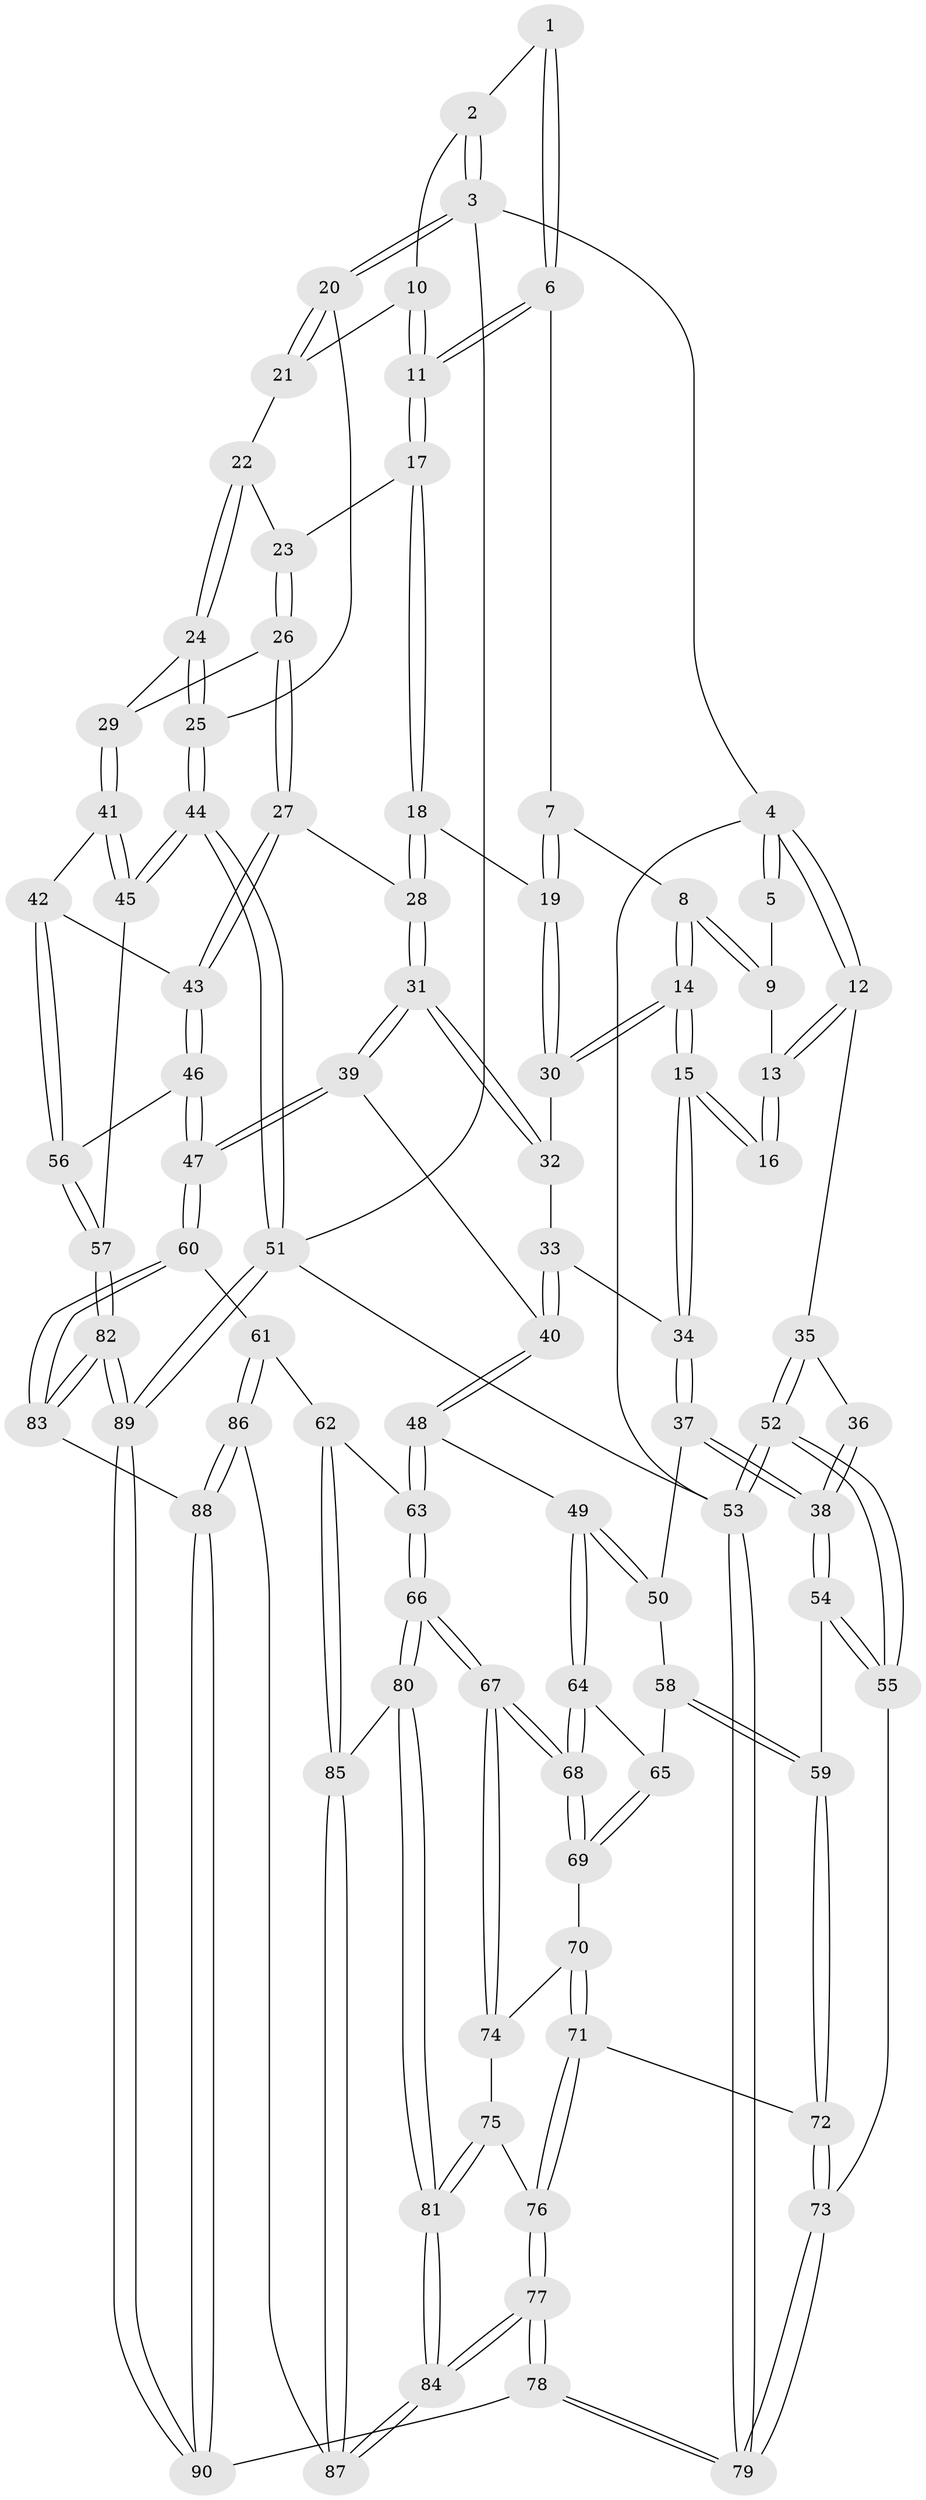 // Generated by graph-tools (version 1.1) at 2025/38/03/09/25 02:38:50]
// undirected, 90 vertices, 222 edges
graph export_dot {
graph [start="1"]
  node [color=gray90,style=filled];
  1 [pos="+0.36375783114106147+0"];
  2 [pos="+1+0"];
  3 [pos="+1+0"];
  4 [pos="+0+0"];
  5 [pos="+0.2940150842316613+0"];
  6 [pos="+0.3910800744845816+0.031124288058726548"];
  7 [pos="+0.3490546487292579+0.15264422436499314"];
  8 [pos="+0.27664475392766685+0.318449904456657"];
  9 [pos="+0.10281728143098734+0.20264259194817105"];
  10 [pos="+0.6445037183471128+0.19139751424610088"];
  11 [pos="+0.610036550441358+0.19915728535240462"];
  12 [pos="+0+0.18056519968279983"];
  13 [pos="+0.03458538902300257+0.22709089169653707"];
  14 [pos="+0.26586635714926654+0.39678815280563295"];
  15 [pos="+0.2338173467056083+0.4284581808119916"];
  16 [pos="+0.19134681777821982+0.42122863497109386"];
  17 [pos="+0.6005621794439276+0.275038708069412"];
  18 [pos="+0.5425379182236688+0.41308545839554406"];
  19 [pos="+0.5111941028798707+0.40834675561728556"];
  20 [pos="+1+0.009542993528112288"];
  21 [pos="+0.7394020120850913+0.216508408073633"];
  22 [pos="+0.8018580325052332+0.32623111479273076"];
  23 [pos="+0.732134910365266+0.3803319699975768"];
  24 [pos="+1+0.4289339249769428"];
  25 [pos="+1+0.3570315505517272"];
  26 [pos="+0.7338794022517704+0.46726816493198986"];
  27 [pos="+0.6532957037345088+0.5282399197051286"];
  28 [pos="+0.5845372366252667+0.5152224135979058"];
  29 [pos="+0.9829138401582078+0.4455170585187639"];
  30 [pos="+0.2853954888498467+0.40049660649318797"];
  31 [pos="+0.561580703323093+0.5435348613188516"];
  32 [pos="+0.4180544504018634+0.5264948196730029"];
  33 [pos="+0.37935657714039656+0.5873271863236084"];
  34 [pos="+0.23554422436668673+0.5213962862845704"];
  35 [pos="+0+0.38949661061806895"];
  36 [pos="+0.10508134063524509+0.43073496719954624"];
  37 [pos="+0.21574172906917463+0.5827500562906839"];
  38 [pos="+0.008336905483305714+0.6406867210954467"];
  39 [pos="+0.5292494351805501+0.6058823128397292"];
  40 [pos="+0.44517108497342595+0.651553146372752"];
  41 [pos="+0.9279677882644211+0.538787376355129"];
  42 [pos="+0.8674282416130049+0.6203382094853115"];
  43 [pos="+0.6903870833656357+0.5731817453646039"];
  44 [pos="+1+0.8216749577849242"];
  45 [pos="+1+0.81428906654272"];
  46 [pos="+0.7019198179041638+0.7419178674392891"];
  47 [pos="+0.6220011284407029+0.7970078190301558"];
  48 [pos="+0.42792648534655053+0.6810057320363718"];
  49 [pos="+0.3945253210111019+0.6977549882864484"];
  50 [pos="+0.22656732538995691+0.6251880677596084"];
  51 [pos="+1+1"];
  52 [pos="+0+0.6985704619233604"];
  53 [pos="+0+1"];
  54 [pos="+0+0.6553374608826273"];
  55 [pos="+0+0.6986055465506905"];
  56 [pos="+0.8611596485898586+0.7520838584695106"];
  57 [pos="+0.911806699420988+0.8201474606637706"];
  58 [pos="+0.2201700912749634+0.6752555779717954"];
  59 [pos="+0.17618150334410906+0.747241054253043"];
  60 [pos="+0.6175155293037534+0.8067841263023718"];
  61 [pos="+0.5771728127236935+0.8238554996456329"];
  62 [pos="+0.523249527180893+0.8199639598938498"];
  63 [pos="+0.4505166892055419+0.7208689013360984"];
  64 [pos="+0.3670819493359527+0.7443889465602785"];
  65 [pos="+0.2993838571860246+0.7557378966970232"];
  66 [pos="+0.3968506783712649+0.8636899175457059"];
  67 [pos="+0.3934859624926289+0.8591491334399797"];
  68 [pos="+0.377662301893504+0.8022396527125338"];
  69 [pos="+0.28613197498553694+0.7944122908463361"];
  70 [pos="+0.27996644679293453+0.8073195007163717"];
  71 [pos="+0.1874880875435544+0.7979990724093893"];
  72 [pos="+0.17087323780175842+0.7812964629028817"];
  73 [pos="+0.09229361642283944+0.8220143459771557"];
  74 [pos="+0.28740533004810115+0.8227245988017718"];
  75 [pos="+0.27547296729791937+0.8539361575746789"];
  76 [pos="+0.20515772494324352+0.861620327637699"];
  77 [pos="+0.17327664593151776+1"];
  78 [pos="+0.1505281443936643+1"];
  79 [pos="+0.1334840805928338+1"];
  80 [pos="+0.40221346789819007+0.8722722384621255"];
  81 [pos="+0.3031155942997476+0.9898306135077634"];
  82 [pos="+0.8115213475818325+0.9956132718997945"];
  83 [pos="+0.695131787274188+0.9128529259159883"];
  84 [pos="+0.2107894449113641+1"];
  85 [pos="+0.4126907177468414+0.8726849855209522"];
  86 [pos="+0.5327319381584998+0.9961808874381083"];
  87 [pos="+0.46907095358567014+0.9466493397872384"];
  88 [pos="+0.5393461420136607+1"];
  89 [pos="+0.8356439882614684+1"];
  90 [pos="+0.531587424732466+1"];
  1 -- 2;
  1 -- 6;
  1 -- 6;
  2 -- 3;
  2 -- 3;
  2 -- 10;
  3 -- 4;
  3 -- 20;
  3 -- 20;
  3 -- 51;
  4 -- 5;
  4 -- 5;
  4 -- 12;
  4 -- 12;
  4 -- 53;
  5 -- 9;
  6 -- 7;
  6 -- 11;
  6 -- 11;
  7 -- 8;
  7 -- 19;
  7 -- 19;
  8 -- 9;
  8 -- 9;
  8 -- 14;
  8 -- 14;
  9 -- 13;
  10 -- 11;
  10 -- 11;
  10 -- 21;
  11 -- 17;
  11 -- 17;
  12 -- 13;
  12 -- 13;
  12 -- 35;
  13 -- 16;
  13 -- 16;
  14 -- 15;
  14 -- 15;
  14 -- 30;
  14 -- 30;
  15 -- 16;
  15 -- 16;
  15 -- 34;
  15 -- 34;
  17 -- 18;
  17 -- 18;
  17 -- 23;
  18 -- 19;
  18 -- 28;
  18 -- 28;
  19 -- 30;
  19 -- 30;
  20 -- 21;
  20 -- 21;
  20 -- 25;
  21 -- 22;
  22 -- 23;
  22 -- 24;
  22 -- 24;
  23 -- 26;
  23 -- 26;
  24 -- 25;
  24 -- 25;
  24 -- 29;
  25 -- 44;
  25 -- 44;
  26 -- 27;
  26 -- 27;
  26 -- 29;
  27 -- 28;
  27 -- 43;
  27 -- 43;
  28 -- 31;
  28 -- 31;
  29 -- 41;
  29 -- 41;
  30 -- 32;
  31 -- 32;
  31 -- 32;
  31 -- 39;
  31 -- 39;
  32 -- 33;
  33 -- 34;
  33 -- 40;
  33 -- 40;
  34 -- 37;
  34 -- 37;
  35 -- 36;
  35 -- 52;
  35 -- 52;
  36 -- 38;
  36 -- 38;
  37 -- 38;
  37 -- 38;
  37 -- 50;
  38 -- 54;
  38 -- 54;
  39 -- 40;
  39 -- 47;
  39 -- 47;
  40 -- 48;
  40 -- 48;
  41 -- 42;
  41 -- 45;
  41 -- 45;
  42 -- 43;
  42 -- 56;
  42 -- 56;
  43 -- 46;
  43 -- 46;
  44 -- 45;
  44 -- 45;
  44 -- 51;
  44 -- 51;
  45 -- 57;
  46 -- 47;
  46 -- 47;
  46 -- 56;
  47 -- 60;
  47 -- 60;
  48 -- 49;
  48 -- 63;
  48 -- 63;
  49 -- 50;
  49 -- 50;
  49 -- 64;
  49 -- 64;
  50 -- 58;
  51 -- 89;
  51 -- 89;
  51 -- 53;
  52 -- 53;
  52 -- 53;
  52 -- 55;
  52 -- 55;
  53 -- 79;
  53 -- 79;
  54 -- 55;
  54 -- 55;
  54 -- 59;
  55 -- 73;
  56 -- 57;
  56 -- 57;
  57 -- 82;
  57 -- 82;
  58 -- 59;
  58 -- 59;
  58 -- 65;
  59 -- 72;
  59 -- 72;
  60 -- 61;
  60 -- 83;
  60 -- 83;
  61 -- 62;
  61 -- 86;
  61 -- 86;
  62 -- 63;
  62 -- 85;
  62 -- 85;
  63 -- 66;
  63 -- 66;
  64 -- 65;
  64 -- 68;
  64 -- 68;
  65 -- 69;
  65 -- 69;
  66 -- 67;
  66 -- 67;
  66 -- 80;
  66 -- 80;
  67 -- 68;
  67 -- 68;
  67 -- 74;
  67 -- 74;
  68 -- 69;
  68 -- 69;
  69 -- 70;
  70 -- 71;
  70 -- 71;
  70 -- 74;
  71 -- 72;
  71 -- 76;
  71 -- 76;
  72 -- 73;
  72 -- 73;
  73 -- 79;
  73 -- 79;
  74 -- 75;
  75 -- 76;
  75 -- 81;
  75 -- 81;
  76 -- 77;
  76 -- 77;
  77 -- 78;
  77 -- 78;
  77 -- 84;
  77 -- 84;
  78 -- 79;
  78 -- 79;
  78 -- 90;
  80 -- 81;
  80 -- 81;
  80 -- 85;
  81 -- 84;
  81 -- 84;
  82 -- 83;
  82 -- 83;
  82 -- 89;
  82 -- 89;
  83 -- 88;
  84 -- 87;
  84 -- 87;
  85 -- 87;
  85 -- 87;
  86 -- 87;
  86 -- 88;
  86 -- 88;
  88 -- 90;
  88 -- 90;
  89 -- 90;
  89 -- 90;
}

